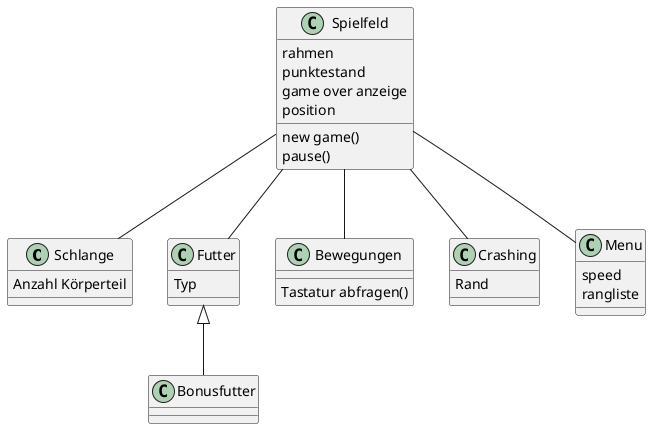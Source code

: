 @startuml

class Schlange{
Anzahl Körperteil
}

class Futter{
Typ
}

class Bonusfutter{
}

class Spielfeld{
rahmen
new game()
pause()
punktestand
game over anzeige
position
} 

class Bewegungen{
Tastatur abfragen()
} 

class Crashing{
Rand
} 

class Menu{
speed
rangliste
} 

Spielfeld -- Schlange
Spielfeld -- Futter
Spielfeld -- Bewegungen
Spielfeld -- Crashing
Spielfeld -- Menu
Futter <|-- Bonusfutter
@enduml
